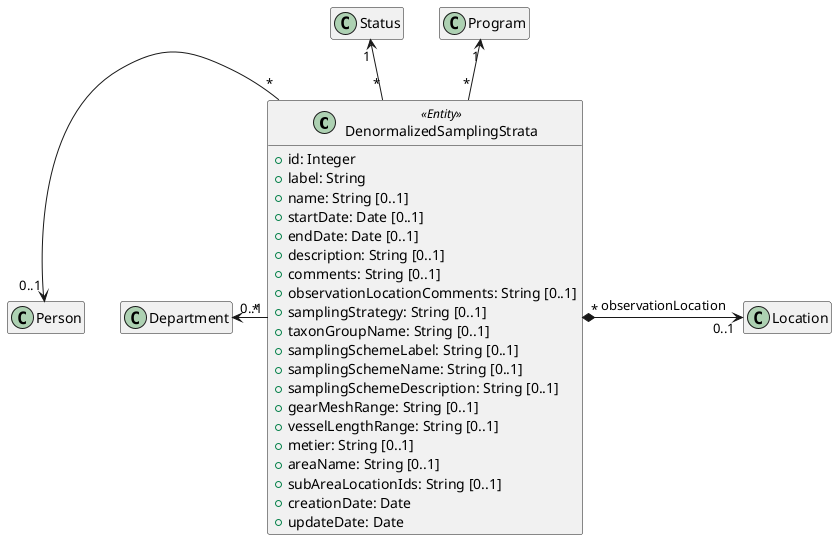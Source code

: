 @startuml
hide empty members

class DenormalizedSamplingStrata <<Entity>>{
  +id: Integer
  +label: String
  +name: String [0..1]
  +startDate: Date [0..1]
  +endDate: Date [0..1]
  +description: String [0..1]
  +comments: String [0..1]
  +observationLocationComments: String [0..1]
  +samplingStrategy: String [0..1]
  +taxonGroupName: String [0..1]
  +samplingSchemeLabel: String [0..1]
  +samplingSchemeName: String [0..1]
  +samplingSchemeDescription: String [0..1]
  +gearMeshRange: String [0..1]
  +vesselLengthRange: String [0..1]
  +metier: String [0..1]
  +areaName: String [0..1]
  +subAreaLocationIds: String [0..1]
  +creationDate: Date
  +updateDate: Date
}

DenormalizedSamplingStrata "*" -up-> "1" Program
DenormalizedSamplingStrata "*" -up-> "1" Status

DenormalizedSamplingStrata "*" -left-> "0..1" Department
DenormalizedSamplingStrata "*" -left-> "0..1" Person

DenormalizedSamplingStrata "*" *-right-> "0..1" Location: "observationLocation"

@enduml
